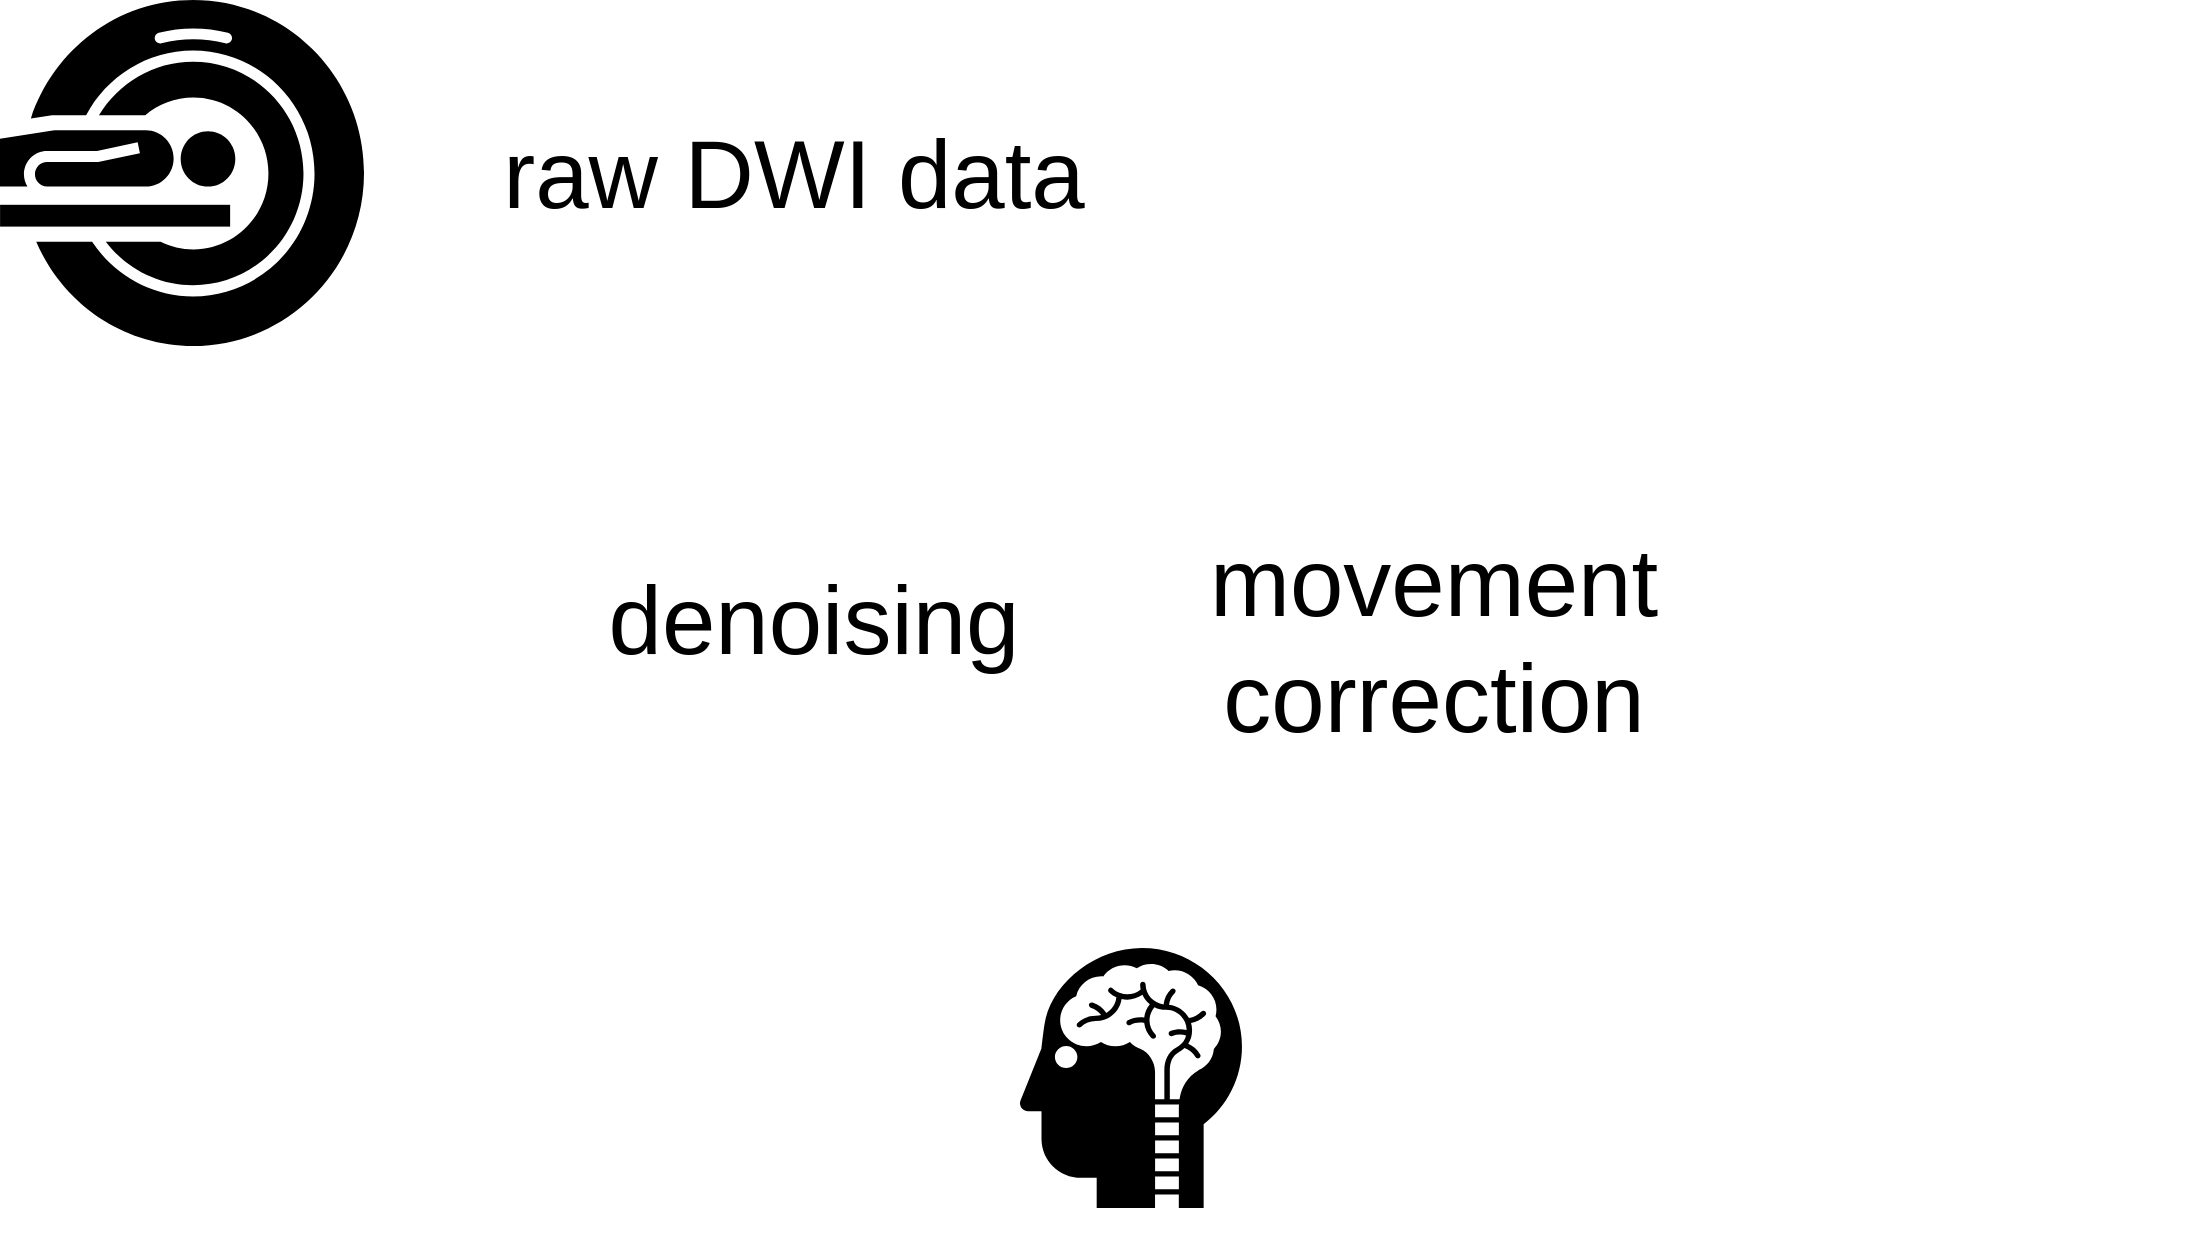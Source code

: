 <mxfile version="12.2.3" type="github" pages="1"><diagram name="Page-1" id="1622d65d-c77d-c4b6-e0e7-3c11208c8684"><mxGraphModel dx="1294" dy="844" grid="1" gridSize="10" guides="1" tooltips="1" connect="1" arrows="1" fold="1" page="1" pageScale="1.5" pageWidth="1169" pageHeight="826" background="#ffffff" math="0" shadow="0"><root><mxCell id="0" style=";html=1;"/><mxCell id="1" style=";html=1;" parent="0"/><mxCell id="fv5T4pJJgaqn6n8KdZ1a-1" value="" style="shape=mxgraph.signs.healthcare.mri;html=1;fillColor=#000000;strokeColor=none;verticalLabelPosition=bottom;verticalAlign=top;align=center;" vertex="1" parent="1"><mxGeometry x="130" y="40" width="182" height="173" as="geometry"/></mxCell><mxCell id="fv5T4pJJgaqn6n8KdZ1a-2" value="" style="shape=image;html=1;verticalAlign=top;verticalLabelPosition=bottom;labelBackgroundColor=#ffffff;imageAspect=0;aspect=fixed;image=https://cdn0.iconfinder.com/data/icons/education-340/100/Tilda_Icons_1ed_brain-128.png" vertex="1" parent="1"><mxGeometry x="1100" y="540" width="128" height="128" as="geometry"/></mxCell><mxCell id="fv5T4pJJgaqn6n8KdZ1a-4" value="" style="shape=image;html=1;verticalAlign=top;verticalLabelPosition=bottom;labelBackgroundColor=#ffffff;imageAspect=0;aspect=fixed;image=https://cdn2.iconfinder.com/data/icons/icontober/64/Inkcontober_Brain_Divide-128.png" vertex="1" parent="1"><mxGeometry x="1050" y="300" width="128" height="128" as="geometry"/></mxCell><mxCell id="fv5T4pJJgaqn6n8KdZ1a-5" value="" style="shape=mxgraph.signs.healthcare.neurology;html=1;fillColor=#000000;strokeColor=none;verticalLabelPosition=bottom;verticalAlign=top;align=center;" vertex="1" parent="1"><mxGeometry x="640" y="514" width="111" height="130" as="geometry"/></mxCell><mxCell id="fv5T4pJJgaqn6n8KdZ1a-6" value="&lt;font style=&quot;font-size: 48px&quot;&gt;raw DWI data&lt;br&gt;&lt;/font&gt;" style="text;html=1;strokeColor=none;fillColor=none;align=center;verticalAlign=middle;whiteSpace=wrap;rounded=0;" vertex="1" parent="1"><mxGeometry x="340" y="116.5" width="374" height="20" as="geometry"/></mxCell><mxCell id="fv5T4pJJgaqn6n8KdZ1a-7" value="&lt;div&gt;&lt;font style=&quot;font-size: 48px&quot;&gt;denoising&lt;br&gt;&lt;/font&gt;&lt;/div&gt;" style="text;html=1;strokeColor=none;fillColor=none;align=center;verticalAlign=middle;whiteSpace=wrap;rounded=0;" vertex="1" parent="1"><mxGeometry x="350" y="340" width="374" height="20" as="geometry"/></mxCell><mxCell id="fv5T4pJJgaqn6n8KdZ1a-8" value="&lt;font style=&quot;font-size: 48px&quot;&gt;movement correction&lt;br&gt;&lt;/font&gt;" style="text;html=1;strokeColor=none;fillColor=none;align=center;verticalAlign=middle;whiteSpace=wrap;rounded=0;" vertex="1" parent="1"><mxGeometry x="660" y="350" width="374" height="20" as="geometry"/></mxCell><mxCell id="fv5T4pJJgaqn6n8KdZ1a-9" value="" style="shape=image;html=1;verticalAlign=top;verticalLabelPosition=bottom;labelBackgroundColor=#ffffff;imageAspect=0;aspect=fixed;image=https://cdn4.iconfinder.com/data/icons/ionicons/512/icon-plus-round-128.png;align=center;" vertex="1" parent="1"><mxGeometry x="660" y="326" width="48" height="48" as="geometry"/></mxCell></root></mxGraphModel></diagram></mxfile>